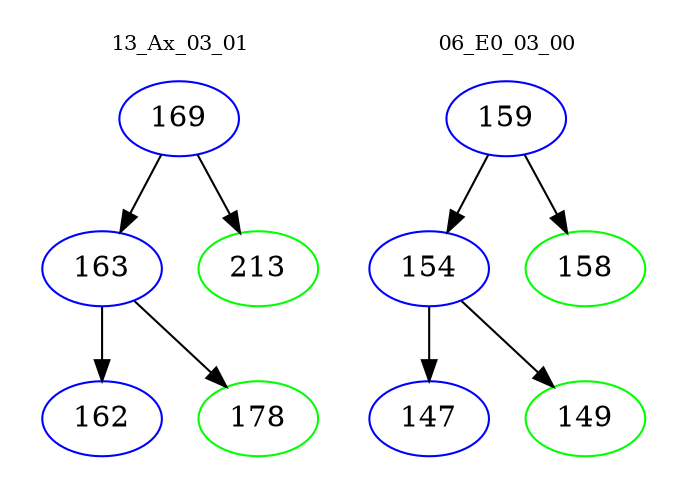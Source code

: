 digraph{
subgraph cluster_0 {
color = white
label = "13_Ax_03_01";
fontsize=10;
T0_169 [label="169", color="blue"]
T0_169 -> T0_163 [color="black"]
T0_163 [label="163", color="blue"]
T0_163 -> T0_162 [color="black"]
T0_162 [label="162", color="blue"]
T0_163 -> T0_178 [color="black"]
T0_178 [label="178", color="green"]
T0_169 -> T0_213 [color="black"]
T0_213 [label="213", color="green"]
}
subgraph cluster_1 {
color = white
label = "06_E0_03_00";
fontsize=10;
T1_159 [label="159", color="blue"]
T1_159 -> T1_154 [color="black"]
T1_154 [label="154", color="blue"]
T1_154 -> T1_147 [color="black"]
T1_147 [label="147", color="blue"]
T1_154 -> T1_149 [color="black"]
T1_149 [label="149", color="green"]
T1_159 -> T1_158 [color="black"]
T1_158 [label="158", color="green"]
}
}
